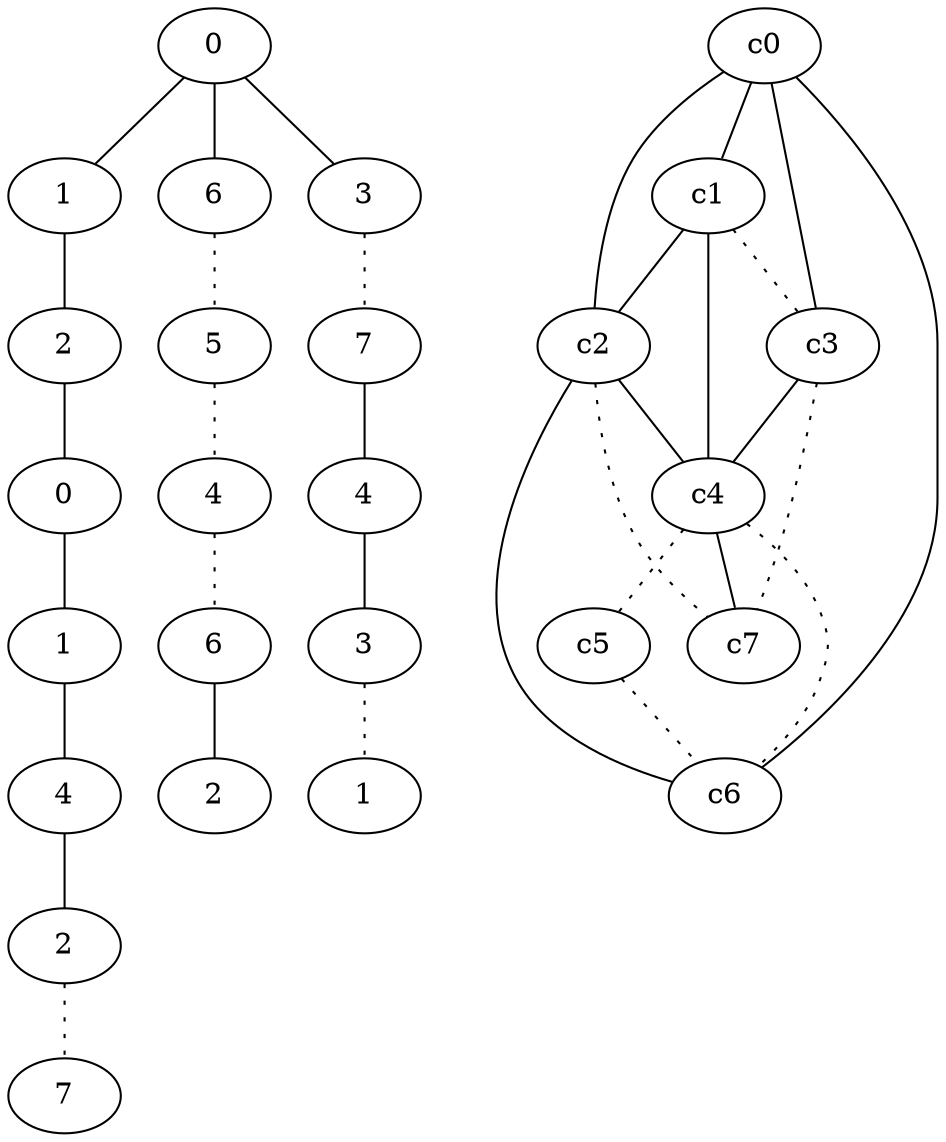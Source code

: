 graph {
a0[label=0];
a1[label=1];
a2[label=2];
a3[label=0];
a4[label=1];
a5[label=4];
a6[label=2];
a7[label=7];
a8[label=6];
a9[label=5];
a10[label=4];
a11[label=6];
a12[label=2];
a13[label=3];
a14[label=7];
a15[label=4];
a16[label=3];
a17[label=1];
a0 -- a1;
a0 -- a8;
a0 -- a13;
a1 -- a2;
a2 -- a3;
a3 -- a4;
a4 -- a5;
a5 -- a6;
a6 -- a7 [style=dotted];
a8 -- a9 [style=dotted];
a9 -- a10 [style=dotted];
a10 -- a11 [style=dotted];
a11 -- a12;
a13 -- a14 [style=dotted];
a14 -- a15;
a15 -- a16;
a16 -- a17 [style=dotted];
c0 -- c1;
c0 -- c2;
c0 -- c3;
c0 -- c6;
c1 -- c2;
c1 -- c3 [style=dotted];
c1 -- c4;
c2 -- c4;
c2 -- c6;
c2 -- c7 [style=dotted];
c3 -- c4;
c3 -- c7 [style=dotted];
c4 -- c5 [style=dotted];
c4 -- c6 [style=dotted];
c4 -- c7;
c5 -- c6 [style=dotted];
}
